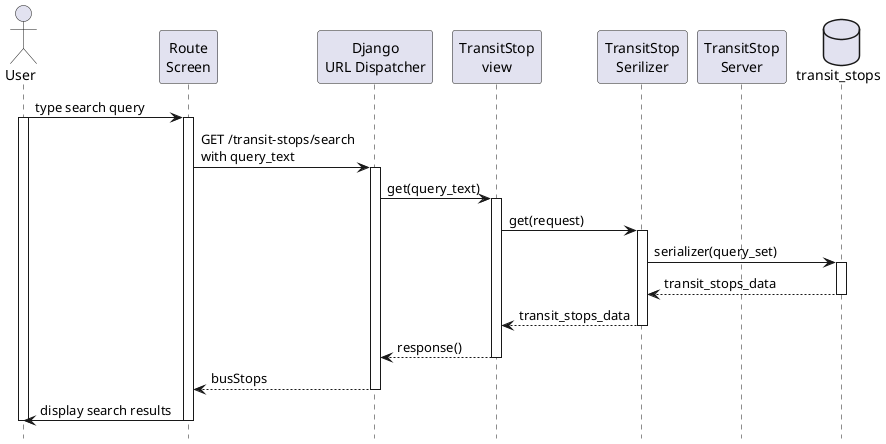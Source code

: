 @startuml PlanPage - Part: search transit stops

hide footbox

actor User

participant "Route\nScreen" as RouteScreen

participant "Django\nURL Dispatcher" as API
participant "TransitStop\nview" as view
participant "TransitStop\nSerilizer" as serializer
participant "TransitStop\nServer" as server
database "transit_stops" as table


User -> RouteScreen : type search query
activate User
activate RouteScreen
RouteScreen -> API : GET /transit-stops/search \nwith query_text
activate API

' API Call
API -> view: get(query_text)
activate view
view -> serializer: get(request)
activate serializer
serializer -> table: serializer(query_set)
activate table
table --> serializer: transit_stops_data
deactivate table
serializer --> view: transit_stops_data
deactivate serializer
view --> API: response()
deactivate view

' Display Search Results
API --> RouteScreen : busStops
deactivate API
RouteScreen -> User : display search results
deactivate RouteScreen
deactivate User

@enduml
